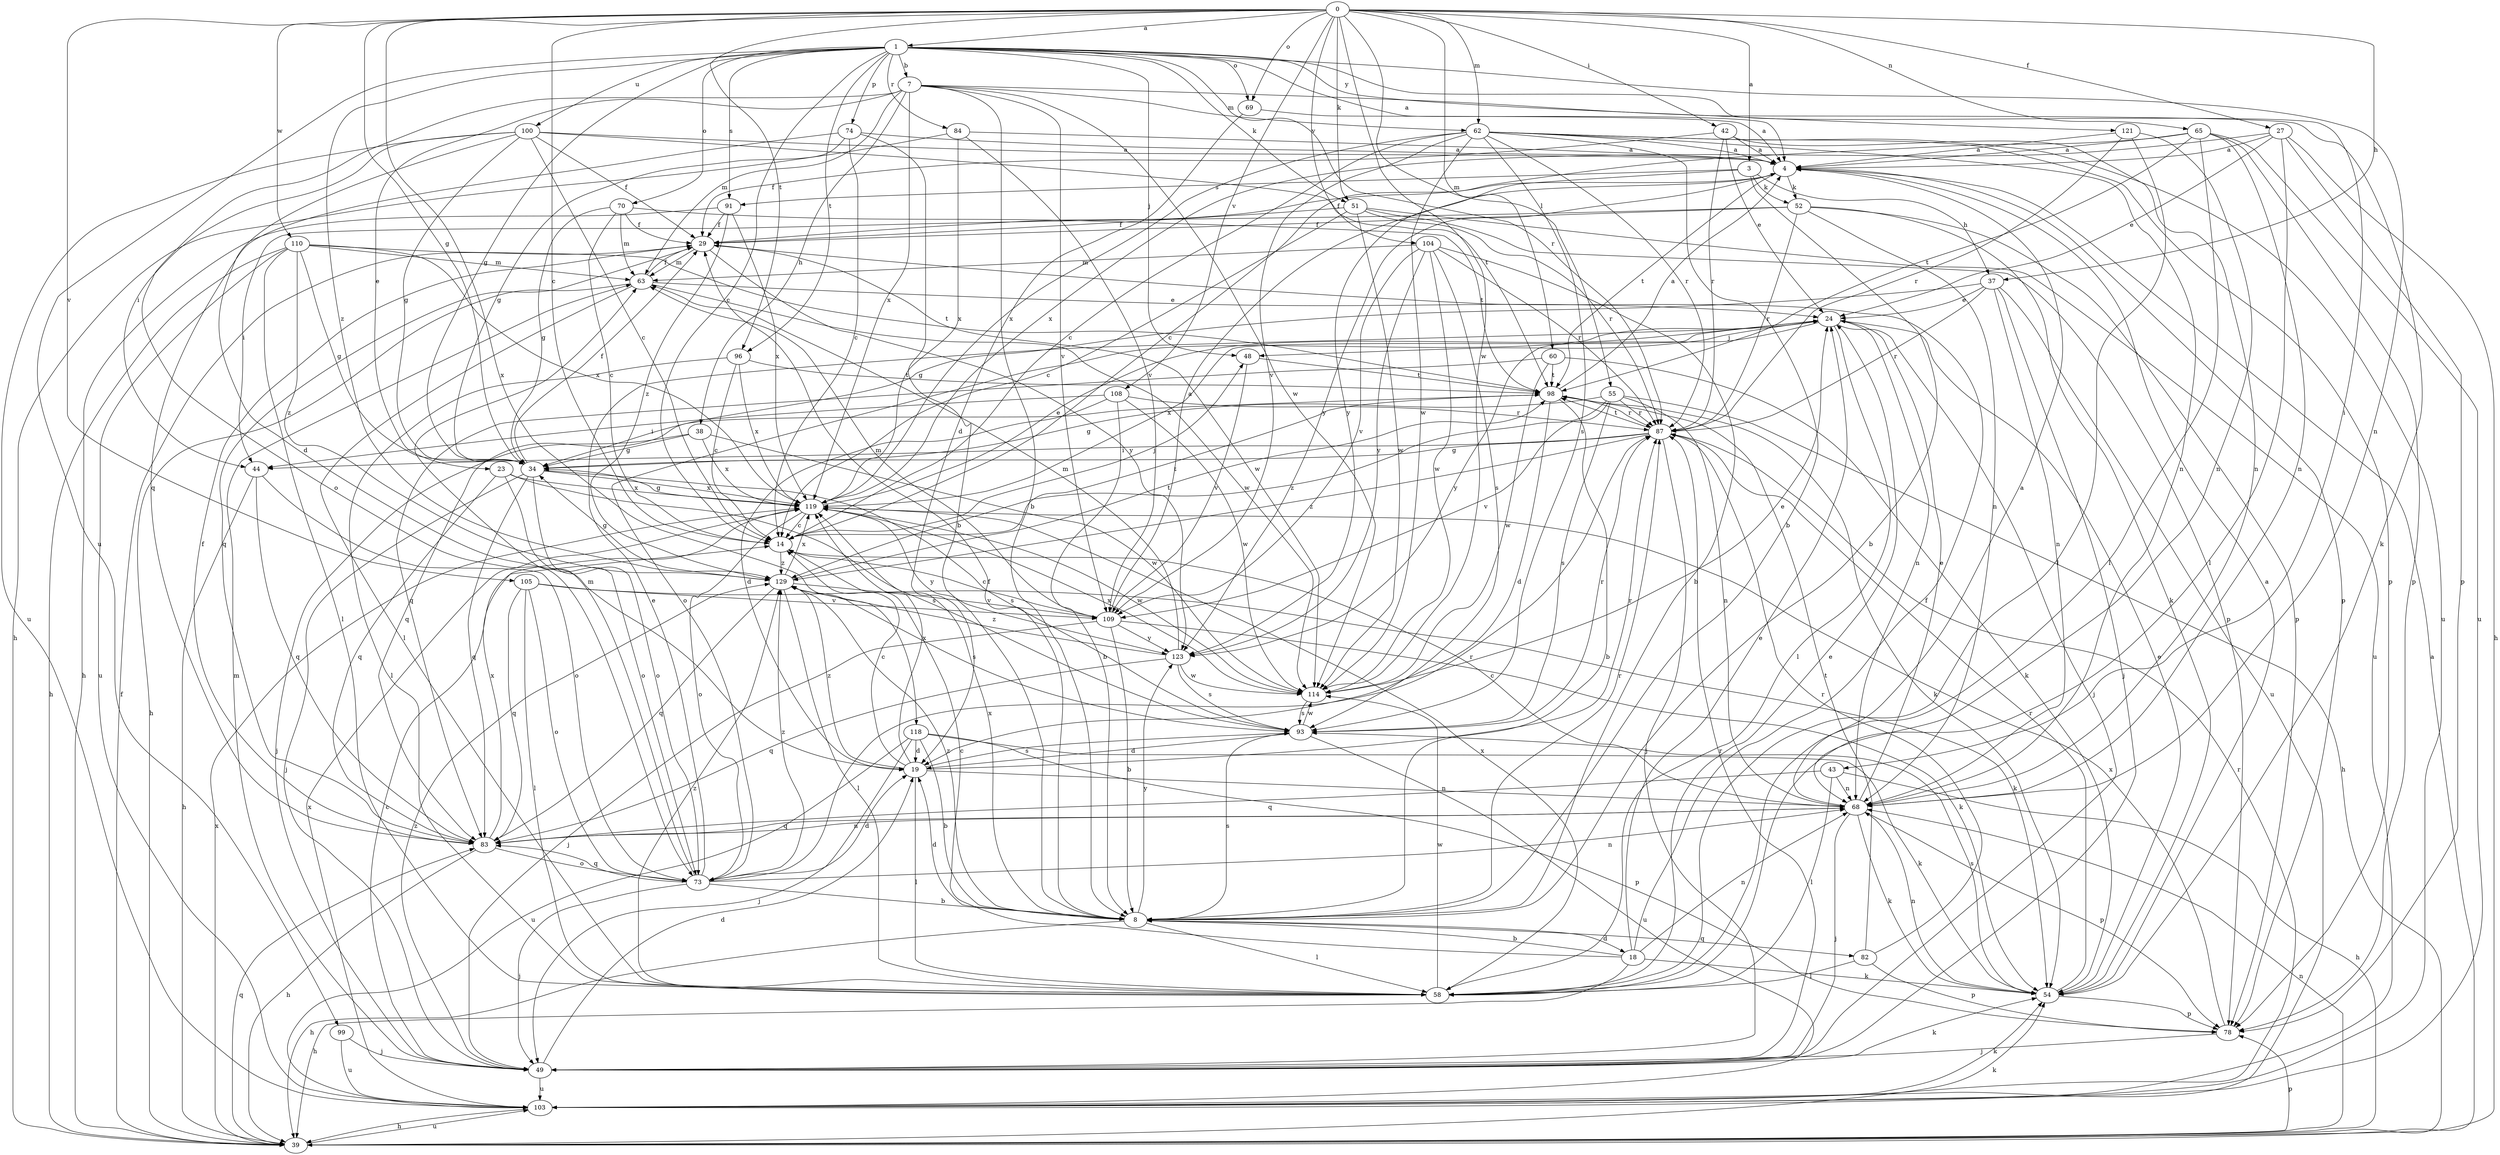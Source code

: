 strict digraph  {
0;
1;
3;
4;
7;
8;
14;
18;
19;
23;
24;
27;
29;
34;
37;
38;
39;
42;
43;
44;
48;
49;
51;
52;
54;
55;
58;
60;
62;
63;
65;
68;
69;
70;
73;
74;
78;
82;
83;
84;
87;
91;
93;
96;
98;
99;
100;
103;
104;
105;
108;
109;
110;
114;
118;
119;
121;
123;
129;
0 -> 1  [label=a];
0 -> 3  [label=a];
0 -> 14  [label=c];
0 -> 27  [label=f];
0 -> 34  [label=g];
0 -> 37  [label=h];
0 -> 42  [label=i];
0 -> 51  [label=k];
0 -> 55  [label=l];
0 -> 60  [label=m];
0 -> 62  [label=m];
0 -> 65  [label=n];
0 -> 69  [label=o];
0 -> 96  [label=t];
0 -> 104  [label=v];
0 -> 105  [label=v];
0 -> 108  [label=v];
0 -> 110  [label=w];
0 -> 114  [label=w];
0 -> 118  [label=x];
1 -> 4  [label=a];
1 -> 7  [label=b];
1 -> 14  [label=c];
1 -> 34  [label=g];
1 -> 43  [label=i];
1 -> 48  [label=j];
1 -> 51  [label=k];
1 -> 68  [label=n];
1 -> 69  [label=o];
1 -> 70  [label=o];
1 -> 74  [label=p];
1 -> 84  [label=r];
1 -> 87  [label=r];
1 -> 91  [label=s];
1 -> 96  [label=t];
1 -> 99  [label=u];
1 -> 100  [label=u];
1 -> 121  [label=y];
1 -> 129  [label=z];
3 -> 8  [label=b];
3 -> 37  [label=h];
3 -> 52  [label=k];
3 -> 91  [label=s];
3 -> 123  [label=y];
4 -> 29  [label=f];
4 -> 52  [label=k];
4 -> 78  [label=p];
4 -> 98  [label=t];
4 -> 123  [label=y];
7 -> 8  [label=b];
7 -> 23  [label=e];
7 -> 38  [label=h];
7 -> 54  [label=k];
7 -> 62  [label=m];
7 -> 63  [label=m];
7 -> 73  [label=o];
7 -> 109  [label=v];
7 -> 114  [label=w];
7 -> 119  [label=x];
8 -> 18  [label=d];
8 -> 19  [label=d];
8 -> 29  [label=f];
8 -> 39  [label=h];
8 -> 58  [label=l];
8 -> 82  [label=q];
8 -> 87  [label=r];
8 -> 93  [label=s];
8 -> 119  [label=x];
8 -> 123  [label=y];
8 -> 129  [label=z];
14 -> 48  [label=j];
14 -> 98  [label=t];
14 -> 129  [label=z];
18 -> 8  [label=b];
18 -> 14  [label=c];
18 -> 24  [label=e];
18 -> 29  [label=f];
18 -> 39  [label=h];
18 -> 54  [label=k];
18 -> 68  [label=n];
19 -> 14  [label=c];
19 -> 58  [label=l];
19 -> 68  [label=n];
19 -> 87  [label=r];
19 -> 93  [label=s];
19 -> 119  [label=x];
19 -> 129  [label=z];
23 -> 73  [label=o];
23 -> 83  [label=q];
23 -> 93  [label=s];
23 -> 119  [label=x];
24 -> 48  [label=j];
24 -> 49  [label=j];
24 -> 58  [label=l];
24 -> 68  [label=n];
24 -> 73  [label=o];
24 -> 119  [label=x];
24 -> 123  [label=y];
27 -> 4  [label=a];
27 -> 24  [label=e];
27 -> 39  [label=h];
27 -> 58  [label=l];
27 -> 78  [label=p];
27 -> 119  [label=x];
29 -> 63  [label=m];
29 -> 83  [label=q];
29 -> 114  [label=w];
29 -> 123  [label=y];
34 -> 29  [label=f];
34 -> 49  [label=j];
34 -> 73  [label=o];
34 -> 83  [label=q];
34 -> 93  [label=s];
34 -> 119  [label=x];
37 -> 24  [label=e];
37 -> 34  [label=g];
37 -> 49  [label=j];
37 -> 68  [label=n];
37 -> 87  [label=r];
37 -> 103  [label=u];
38 -> 34  [label=g];
38 -> 49  [label=j];
38 -> 114  [label=w];
38 -> 119  [label=x];
39 -> 4  [label=a];
39 -> 29  [label=f];
39 -> 54  [label=k];
39 -> 68  [label=n];
39 -> 78  [label=p];
39 -> 83  [label=q];
39 -> 103  [label=u];
39 -> 119  [label=x];
42 -> 4  [label=a];
42 -> 24  [label=e];
42 -> 29  [label=f];
42 -> 68  [label=n];
42 -> 87  [label=r];
43 -> 39  [label=h];
43 -> 58  [label=l];
43 -> 68  [label=n];
43 -> 83  [label=q];
44 -> 39  [label=h];
44 -> 73  [label=o];
44 -> 83  [label=q];
48 -> 98  [label=t];
48 -> 109  [label=v];
49 -> 14  [label=c];
49 -> 19  [label=d];
49 -> 54  [label=k];
49 -> 63  [label=m];
49 -> 87  [label=r];
49 -> 103  [label=u];
49 -> 129  [label=z];
51 -> 14  [label=c];
51 -> 29  [label=f];
51 -> 78  [label=p];
51 -> 87  [label=r];
51 -> 103  [label=u];
51 -> 114  [label=w];
52 -> 29  [label=f];
52 -> 44  [label=i];
52 -> 54  [label=k];
52 -> 68  [label=n];
52 -> 78  [label=p];
52 -> 87  [label=r];
54 -> 4  [label=a];
54 -> 24  [label=e];
54 -> 68  [label=n];
54 -> 78  [label=p];
54 -> 87  [label=r];
54 -> 93  [label=s];
55 -> 34  [label=g];
55 -> 39  [label=h];
55 -> 68  [label=n];
55 -> 87  [label=r];
55 -> 93  [label=s];
55 -> 109  [label=v];
55 -> 129  [label=z];
58 -> 24  [label=e];
58 -> 114  [label=w];
58 -> 119  [label=x];
58 -> 129  [label=z];
60 -> 54  [label=k];
60 -> 83  [label=q];
60 -> 98  [label=t];
60 -> 114  [label=w];
62 -> 4  [label=a];
62 -> 8  [label=b];
62 -> 14  [label=c];
62 -> 68  [label=n];
62 -> 78  [label=p];
62 -> 87  [label=r];
62 -> 93  [label=s];
62 -> 103  [label=u];
62 -> 109  [label=v];
62 -> 114  [label=w];
62 -> 119  [label=x];
63 -> 24  [label=e];
63 -> 29  [label=f];
63 -> 39  [label=h];
63 -> 58  [label=l];
63 -> 114  [label=w];
65 -> 4  [label=a];
65 -> 14  [label=c];
65 -> 58  [label=l];
65 -> 68  [label=n];
65 -> 78  [label=p];
65 -> 98  [label=t];
65 -> 103  [label=u];
68 -> 4  [label=a];
68 -> 14  [label=c];
68 -> 24  [label=e];
68 -> 49  [label=j];
68 -> 54  [label=k];
68 -> 78  [label=p];
68 -> 83  [label=q];
69 -> 4  [label=a];
69 -> 19  [label=d];
70 -> 14  [label=c];
70 -> 29  [label=f];
70 -> 34  [label=g];
70 -> 63  [label=m];
70 -> 98  [label=t];
73 -> 8  [label=b];
73 -> 19  [label=d];
73 -> 24  [label=e];
73 -> 49  [label=j];
73 -> 63  [label=m];
73 -> 68  [label=n];
73 -> 83  [label=q];
73 -> 87  [label=r];
73 -> 129  [label=z];
74 -> 4  [label=a];
74 -> 8  [label=b];
74 -> 14  [label=c];
74 -> 34  [label=g];
74 -> 83  [label=q];
78 -> 49  [label=j];
78 -> 119  [label=x];
82 -> 58  [label=l];
82 -> 78  [label=p];
82 -> 87  [label=r];
82 -> 98  [label=t];
83 -> 29  [label=f];
83 -> 39  [label=h];
83 -> 68  [label=n];
83 -> 73  [label=o];
83 -> 119  [label=x];
84 -> 4  [label=a];
84 -> 39  [label=h];
84 -> 109  [label=v];
84 -> 119  [label=x];
87 -> 34  [label=g];
87 -> 44  [label=i];
87 -> 49  [label=j];
87 -> 98  [label=t];
87 -> 129  [label=z];
91 -> 29  [label=f];
91 -> 39  [label=h];
91 -> 119  [label=x];
91 -> 129  [label=z];
93 -> 19  [label=d];
93 -> 87  [label=r];
93 -> 103  [label=u];
93 -> 114  [label=w];
96 -> 14  [label=c];
96 -> 58  [label=l];
96 -> 98  [label=t];
96 -> 119  [label=x];
98 -> 4  [label=a];
98 -> 8  [label=b];
98 -> 19  [label=d];
98 -> 54  [label=k];
98 -> 83  [label=q];
98 -> 87  [label=r];
99 -> 49  [label=j];
99 -> 103  [label=u];
100 -> 4  [label=a];
100 -> 14  [label=c];
100 -> 19  [label=d];
100 -> 29  [label=f];
100 -> 34  [label=g];
100 -> 44  [label=i];
100 -> 98  [label=t];
100 -> 103  [label=u];
103 -> 39  [label=h];
103 -> 54  [label=k];
103 -> 87  [label=r];
103 -> 119  [label=x];
104 -> 8  [label=b];
104 -> 63  [label=m];
104 -> 87  [label=r];
104 -> 93  [label=s];
104 -> 109  [label=v];
104 -> 114  [label=w];
104 -> 123  [label=y];
105 -> 54  [label=k];
105 -> 58  [label=l];
105 -> 73  [label=o];
105 -> 83  [label=q];
105 -> 109  [label=v];
108 -> 8  [label=b];
108 -> 19  [label=d];
108 -> 44  [label=i];
108 -> 87  [label=r];
108 -> 114  [label=w];
109 -> 4  [label=a];
109 -> 8  [label=b];
109 -> 14  [label=c];
109 -> 49  [label=j];
109 -> 54  [label=k];
109 -> 63  [label=m];
109 -> 123  [label=y];
110 -> 34  [label=g];
110 -> 39  [label=h];
110 -> 58  [label=l];
110 -> 63  [label=m];
110 -> 98  [label=t];
110 -> 103  [label=u];
110 -> 119  [label=x];
110 -> 129  [label=z];
114 -> 24  [label=e];
114 -> 93  [label=s];
114 -> 119  [label=x];
118 -> 8  [label=b];
118 -> 19  [label=d];
118 -> 49  [label=j];
118 -> 54  [label=k];
118 -> 78  [label=p];
118 -> 103  [label=u];
119 -> 14  [label=c];
119 -> 24  [label=e];
119 -> 34  [label=g];
119 -> 73  [label=o];
119 -> 114  [label=w];
119 -> 123  [label=y];
121 -> 4  [label=a];
121 -> 58  [label=l];
121 -> 68  [label=n];
121 -> 87  [label=r];
123 -> 63  [label=m];
123 -> 83  [label=q];
123 -> 93  [label=s];
123 -> 114  [label=w];
123 -> 129  [label=z];
129 -> 34  [label=g];
129 -> 58  [label=l];
129 -> 83  [label=q];
129 -> 93  [label=s];
129 -> 98  [label=t];
129 -> 109  [label=v];
129 -> 119  [label=x];
}
